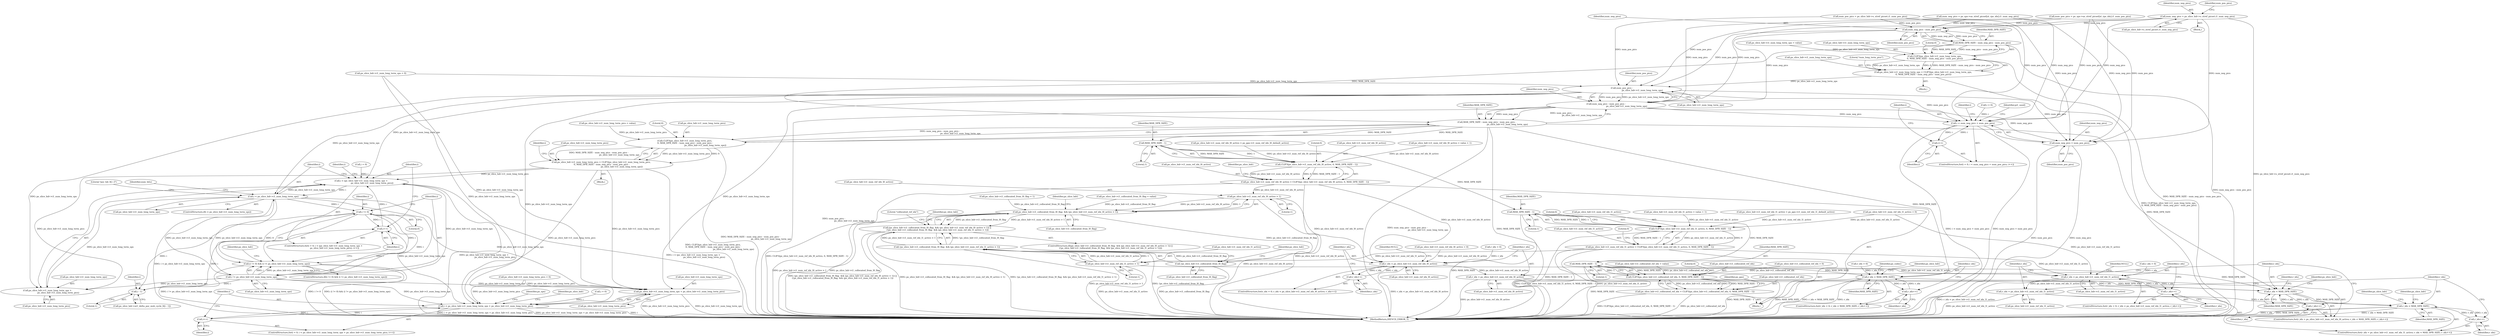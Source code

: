 digraph "0_Android_913d9e8d93d6b81bb8eac3fc2c1426651f5b259d@pointer" {
"1000802" [label="(Call,num_neg_pics = ps_slice_hdr->s_stref_picset.i1_num_neg_pics)"];
"1000855" [label="(Call,num_neg_pics - num_pos_pics)"];
"1000853" [label="(Call,MAX_DPB_SIZE - num_neg_pics - num_pos_pics)"];
"1000848" [label="(Call,CLIP3(ps_slice_hdr->i1_num_long_term_sps,\n 0, MAX_DPB_SIZE - num_neg_pics - num_pos_pics))"];
"1000844" [label="(Call,ps_slice_hdr->i1_num_long_term_sps = CLIP3(ps_slice_hdr->i1_num_long_term_sps,\n 0, MAX_DPB_SIZE - num_neg_pics - num_pos_pics))"];
"1000880" [label="(Call,num_pos_pics -\n                                                            ps_slice_hdr->i1_num_long_term_sps)"];
"1000878" [label="(Call,num_neg_pics - num_pos_pics -\n                                                            ps_slice_hdr->i1_num_long_term_sps)"];
"1000876" [label="(Call,MAX_DPB_SIZE - num_neg_pics - num_pos_pics -\n                                                            ps_slice_hdr->i1_num_long_term_sps)"];
"1000871" [label="(Call,CLIP3(ps_slice_hdr->i1_num_long_term_pics,\n 0, MAX_DPB_SIZE - num_neg_pics - num_pos_pics -\n                                                            ps_slice_hdr->i1_num_long_term_sps))"];
"1000867" [label="(Call,ps_slice_hdr->i1_num_long_term_pics = CLIP3(ps_slice_hdr->i1_num_long_term_pics,\n 0, MAX_DPB_SIZE - num_neg_pics - num_pos_pics -\n                                                            ps_slice_hdr->i1_num_long_term_sps))"];
"1000889" [label="(Call,i < (ps_slice_hdr->i1_num_long_term_sps +\n                                ps_slice_hdr->i1_num_long_term_pics))"];
"1000902" [label="(Call,i < ps_slice_hdr->i1_num_long_term_sps)"];
"1000891" [label="(Call,ps_slice_hdr->i1_num_long_term_sps +\n                                ps_slice_hdr->i1_num_long_term_pics)"];
"1001011" [label="(Call,i != 0)"];
"1000898" [label="(Call,i++)"];
"1001010" [label="(Call,(i != 0) && (i != ps_slice_hdr->i1_num_long_term_sps))"];
"1001014" [label="(Call,i != ps_slice_hdr->i1_num_long_term_sps)"];
"1001030" [label="(Call,i - 1)"];
"1001056" [label="(Call,i < ps_slice_hdr->i1_num_long_term_sps + ps_slice_hdr->i1_num_long_term_pics)"];
"1001065" [label="(Call,i++)"];
"1001058" [label="(Call,ps_slice_hdr->i1_num_long_term_sps + ps_slice_hdr->i1_num_long_term_pics)"];
"1001246" [label="(Call,MAX_DPB_SIZE - 1)"];
"1001241" [label="(Call,CLIP3(ps_slice_hdr->i1_num_ref_idx_l0_active, 0, MAX_DPB_SIZE - 1))"];
"1001237" [label="(Call,ps_slice_hdr->i1_num_ref_idx_l0_active = CLIP3(ps_slice_hdr->i1_num_ref_idx_l0_active, 0, MAX_DPB_SIZE - 1))"];
"1001371" [label="(Call,ps_slice_hdr->i1_num_ref_idx_l0_active > 1)"];
"1001367" [label="(Call,ps_slice_hdr->i1_collocated_from_l0_flag  && (ps_slice_hdr->i1_num_ref_idx_l0_active > 1))"];
"1001366" [label="(Call,(ps_slice_hdr->i1_collocated_from_l0_flag  && (ps_slice_hdr->i1_num_ref_idx_l0_active > 1)) ||\n (!ps_slice_hdr->i1_collocated_from_l0_flag  && (ps_slice_hdr->i1_num_ref_idx_l1_active > 1)))"];
"1001377" [label="(Call,!ps_slice_hdr->i1_collocated_from_l0_flag)"];
"1001376" [label="(Call,!ps_slice_hdr->i1_collocated_from_l0_flag  && (ps_slice_hdr->i1_num_ref_idx_l1_active > 1))"];
"1002280" [label="(Call,r_idx < ps_slice_hdr->i1_num_ref_idx_l0_active)"];
"1002285" [label="(Call,r_idx++)"];
"1002322" [label="(Call,r_idx = ps_slice_hdr->i1_num_ref_idx_l0_active)"];
"1002327" [label="(Call,r_idx < MAX_DPB_SIZE)"];
"1002330" [label="(Call,r_idx++)"];
"1002406" [label="(Call,r_idx < MAX_DPB_SIZE)"];
"1002409" [label="(Call,r_idx++)"];
"1001258" [label="(Call,MAX_DPB_SIZE - 1)"];
"1001253" [label="(Call,CLIP3(ps_slice_hdr->i1_num_ref_idx_l1_active, 0, MAX_DPB_SIZE - 1))"];
"1001249" [label="(Call,ps_slice_hdr->i1_num_ref_idx_l1_active = CLIP3(ps_slice_hdr->i1_num_ref_idx_l1_active, 0, MAX_DPB_SIZE - 1))"];
"1001381" [label="(Call,ps_slice_hdr->i1_num_ref_idx_l1_active > 1)"];
"1002359" [label="(Call,r_idx < ps_slice_hdr->i1_num_ref_idx_l1_active)"];
"1002364" [label="(Call,r_idx++)"];
"1002401" [label="(Call,r_idx = ps_slice_hdr->i1_num_ref_idx_l1_active)"];
"1001405" [label="(Call,MAX_DPB_SIZE - 1)"];
"1001400" [label="(Call,CLIP3(ps_slice_hdr->i1_collocated_ref_idx, 0, MAX_DPB_SIZE - 1))"];
"1001396" [label="(Call,ps_slice_hdr->i1_collocated_ref_idx = CLIP3(ps_slice_hdr->i1_collocated_ref_idx, 0, MAX_DPB_SIZE - 1))"];
"1002155" [label="(Call,r_idx < MAX_DPB_SIZE)"];
"1002158" [label="(Call,r_idx++)"];
"1001037" [label="(Call,i < num_neg_pics + num_pos_pics)"];
"1001042" [label="(Call,i++)"];
"1001039" [label="(Call,num_neg_pics + num_pos_pics)"];
"1000868" [label="(Call,ps_slice_hdr->i1_num_long_term_pics)"];
"1001379" [label="(Identifier,ps_slice_hdr)"];
"1000890" [label="(Identifier,i)"];
"1001079" [label="(Identifier,ps_sps)"];
"1000845" [label="(Call,ps_slice_hdr->i1_num_long_term_sps)"];
"1002620" [label="(MethodReturn,IHEVCD_ERROR_T)"];
"1001216" [label="(Call,ps_slice_hdr->i1_num_ref_idx_l0_active = ps_pps->i1_num_ref_idx_l0_default_active)"];
"1000834" [label="(Block,)"];
"1001407" [label="(Literal,1)"];
"1001412" [label="(Identifier,ps_pps)"];
"1001057" [label="(Identifier,i)"];
"1001371" [label="(Call,ps_slice_hdr->i1_num_ref_idx_l0_active > 1)"];
"1001142" [label="(Call,ps_slice_hdr->i1_num_ref_idx_l1_active = 0)"];
"1002331" [label="(Identifier,r_idx)"];
"1000848" [label="(Call,CLIP3(ps_slice_hdr->i1_num_long_term_sps,\n 0, MAX_DPB_SIZE - num_neg_pics - num_pos_pics))"];
"1000898" [label="(Call,i++)"];
"1001260" [label="(Literal,1)"];
"1000803" [label="(Identifier,num_neg_pics)"];
"1001031" [label="(Identifier,i)"];
"1001054" [label="(Identifier,i)"];
"1001034" [label="(Call,i = 0)"];
"1001241" [label="(Call,CLIP3(ps_slice_hdr->i1_num_ref_idx_l0_active, 0, MAX_DPB_SIZE - 1))"];
"1001023" [label="(Identifier,ps_slice_hdr)"];
"1000899" [label="(Identifier,i)"];
"1000895" [label="(Call,ps_slice_hdr->i1_num_long_term_pics)"];
"1000852" [label="(Literal,0)"];
"1000839" [label="(Call,ps_slice_hdr->i1_num_long_term_sps = value)"];
"1001035" [label="(Identifier,i)"];
"1002359" [label="(Call,r_idx < ps_slice_hdr->i1_num_ref_idx_l1_active)"];
"1002152" [label="(Call,r_idx = 0)"];
"1001169" [label="(Block,)"];
"1001368" [label="(Call,ps_slice_hdr->i1_collocated_from_l0_flag)"];
"1001253" [label="(Call,CLIP3(ps_slice_hdr->i1_num_ref_idx_l1_active, 0, MAX_DPB_SIZE - 1))"];
"1001043" [label="(Identifier,i)"];
"1000871" [label="(Call,CLIP3(ps_slice_hdr->i1_num_long_term_pics,\n 0, MAX_DPB_SIZE - num_neg_pics - num_pos_pics -\n                                                            ps_slice_hdr->i1_num_long_term_sps))"];
"1001391" [label="(Call,ps_slice_hdr->i1_collocated_ref_idx = value)"];
"1001056" [label="(Call,i < ps_slice_hdr->i1_num_long_term_sps + ps_slice_hdr->i1_num_long_term_pics)"];
"1000804" [label="(Call,ps_slice_hdr->s_stref_picset.i1_num_neg_pics)"];
"1001367" [label="(Call,ps_slice_hdr->i1_collocated_from_l0_flag  && (ps_slice_hdr->i1_num_ref_idx_l0_active > 1))"];
"1001238" [label="(Call,ps_slice_hdr->i1_num_ref_idx_l0_active)"];
"1001038" [label="(Identifier,i)"];
"1000882" [label="(Call,ps_slice_hdr->i1_num_long_term_sps)"];
"1001047" [label="(Identifier,pi1_used)"];
"1002280" [label="(Call,r_idx < ps_slice_hdr->i1_num_ref_idx_l0_active)"];
"1000855" [label="(Call,num_neg_pics - num_pos_pics)"];
"1001039" [label="(Call,num_neg_pics + num_pos_pics)"];
"1000887" [label="(Identifier,i)"];
"1000809" [label="(Call,num_pos_pics = ps_slice_hdr->s_stref_picset.i1_num_pos_pics)"];
"1001065" [label="(Call,i++)"];
"1002281" [label="(Identifier,r_idx)"];
"1001257" [label="(Literal,0)"];
"1000902" [label="(Call,i < ps_slice_hdr->i1_num_long_term_sps)"];
"1001397" [label="(Call,ps_slice_hdr->i1_collocated_ref_idx)"];
"1002290" [label="(Identifier,NULL)"];
"1001247" [label="(Identifier,MAX_DPB_SIZE)"];
"1001263" [label="(Literal,0)"];
"1002276" [label="(ControlStructure,for(r_idx = 0; r_idx < ps_slice_hdr->i1_num_ref_idx_l0_active; r_idx++))"];
"1002328" [label="(Identifier,r_idx)"];
"1002217" [label="(Identifier,ps_codec)"];
"1001254" [label="(Call,ps_slice_hdr->i1_num_ref_idx_l1_active)"];
"1001406" [label="(Identifier,MAX_DPB_SIZE)"];
"1002327" [label="(Call,r_idx < MAX_DPB_SIZE)"];
"1001366" [label="(Call,(ps_slice_hdr->i1_collocated_from_l0_flag  && (ps_slice_hdr->i1_num_ref_idx_l0_active > 1)) ||\n (!ps_slice_hdr->i1_collocated_from_l0_flag  && (ps_slice_hdr->i1_num_ref_idx_l1_active > 1)))"];
"1001137" [label="(Call,ps_slice_hdr->i1_num_ref_idx_l0_active = 0)"];
"1001062" [label="(Call,ps_slice_hdr->i1_num_long_term_pics)"];
"1002357" [label="(Identifier,r_idx)"];
"1002406" [label="(Call,r_idx < MAX_DPB_SIZE)"];
"1002369" [label="(Identifier,NULL)"];
"1002157" [label="(Identifier,MAX_DPB_SIZE)"];
"1001010" [label="(Call,(i != 0) && (i != ps_slice_hdr->i1_num_long_term_sps))"];
"1002277" [label="(Call,r_idx = 0)"];
"1001009" [label="(ControlStructure,if((i != 0) && (i != ps_slice_hdr->i1_num_long_term_sps)))"];
"1001040" [label="(Identifier,num_neg_pics)"];
"1001365" [label="(ControlStructure,if((ps_slice_hdr->i1_collocated_from_l0_flag  && (ps_slice_hdr->i1_num_ref_idx_l0_active > 1)) ||\n (!ps_slice_hdr->i1_collocated_from_l0_flag  && (ps_slice_hdr->i1_num_ref_idx_l1_active > 1))))"];
"1000878" [label="(Call,num_neg_pics - num_pos_pics -\n                                                            ps_slice_hdr->i1_num_long_term_sps)"];
"1001026" [label="(Call,ps_slice_hdr->ai1_delta_poc_msb_cycle_lt[i - 1])"];
"1002286" [label="(Identifier,r_idx)"];
"1001378" [label="(Call,ps_slice_hdr->i1_collocated_from_l0_flag)"];
"1000904" [label="(Call,ps_slice_hdr->i1_num_long_term_sps)"];
"1002364" [label="(Call,r_idx++)"];
"1001396" [label="(Call,ps_slice_hdr->i1_collocated_ref_idx = CLIP3(ps_slice_hdr->i1_collocated_ref_idx, 0, MAX_DPB_SIZE - 1))"];
"1002155" [label="(Call,r_idx < MAX_DPB_SIZE)"];
"1001011" [label="(Call,i != 0)"];
"1001383" [label="(Identifier,ps_slice_hdr)"];
"1001404" [label="(Literal,0)"];
"1001249" [label="(Call,ps_slice_hdr->i1_num_ref_idx_l1_active = CLIP3(ps_slice_hdr->i1_num_ref_idx_l1_active, 0, MAX_DPB_SIZE - 1))"];
"1002416" [label="(Identifier,ps_slice_hdr)"];
"1000867" [label="(Call,ps_slice_hdr->i1_num_long_term_pics = CLIP3(ps_slice_hdr->i1_num_long_term_pics,\n 0, MAX_DPB_SIZE - num_neg_pics - num_pos_pics -\n                                                            ps_slice_hdr->i1_num_long_term_sps))"];
"1000881" [label="(Identifier,num_pos_pics)"];
"1001245" [label="(Literal,0)"];
"1001398" [label="(Identifier,ps_slice_hdr)"];
"1000947" [label="(Literal,\"poc_lsb_lt[ i ]\")"];
"1000901" [label="(ControlStructure,if(i < ps_slice_hdr->i1_num_long_term_sps))"];
"1000750" [label="(Call,num_neg_pics = ps_sps->as_stref_picset[st_rps_idx].i1_num_neg_pics)"];
"1002151" [label="(ControlStructure,for(r_idx = 0; r_idx < MAX_DPB_SIZE; r_idx++))"];
"1002365" [label="(Identifier,r_idx)"];
"1001030" [label="(Call,i - 1)"];
"1001405" [label="(Call,MAX_DPB_SIZE - 1)"];
"1000571" [label="(Call,ps_slice_hdr->i1_num_long_term_pics = 0)"];
"1002400" [label="(ControlStructure,for(r_idx = ps_slice_hdr->i1_num_ref_idx_l1_active; r_idx < MAX_DPB_SIZE; r_idx++))"];
"1000778" [label="(Block,)"];
"1000859" [label="(Literal,\"num_long_term_pics\")"];
"1000856" [label="(Identifier,num_neg_pics)"];
"1001207" [label="(Call,ps_slice_hdr->i1_num_ref_idx_l1_active = value + 1)"];
"1002158" [label="(Call,r_idx++)"];
"1001041" [label="(Identifier,num_pos_pics)"];
"1000854" [label="(Identifier,MAX_DPB_SIZE)"];
"1001071" [label="(Identifier,ps_slice_hdr)"];
"1002330" [label="(Call,r_idx++)"];
"1000877" [label="(Identifier,MAX_DPB_SIZE)"];
"1001066" [label="(Identifier,i)"];
"1002322" [label="(Call,r_idx = ps_slice_hdr->i1_num_ref_idx_l0_active)"];
"1001012" [label="(Identifier,i)"];
"1001015" [label="(Identifier,i)"];
"1001237" [label="(Call,ps_slice_hdr->i1_num_ref_idx_l0_active = CLIP3(ps_slice_hdr->i1_num_ref_idx_l0_active, 0, MAX_DPB_SIZE - 1))"];
"1001242" [label="(Call,ps_slice_hdr->i1_num_ref_idx_l0_active)"];
"1002402" [label="(Identifier,r_idx)"];
"1001401" [label="(Call,ps_slice_hdr->i1_collocated_ref_idx)"];
"1000886" [label="(Call,i = 0)"];
"1001382" [label="(Call,ps_slice_hdr->i1_num_ref_idx_l1_active)"];
"1002282" [label="(Call,ps_slice_hdr->i1_num_ref_idx_l0_active)"];
"1002409" [label="(Call,r_idx++)"];
"1000876" [label="(Call,MAX_DPB_SIZE - num_neg_pics - num_pos_pics -\n                                                            ps_slice_hdr->i1_num_long_term_sps)"];
"1002355" [label="(ControlStructure,for(r_idx = 0; r_idx < ps_slice_hdr->i1_num_ref_idx_l1_active; r_idx++))"];
"1001033" [label="(ControlStructure,for(i = 0; i < num_neg_pics + num_pos_pics; i++))"];
"1001376" [label="(Call,!ps_slice_hdr->i1_collocated_from_l0_flag  && (ps_slice_hdr->i1_num_ref_idx_l1_active > 1))"];
"1001388" [label="(Literal,\"collocated_ref_idx\")"];
"1002401" [label="(Call,r_idx = ps_slice_hdr->i1_num_ref_idx_l1_active)"];
"1002356" [label="(Call,r_idx = 0)"];
"1002360" [label="(Identifier,r_idx)"];
"1001189" [label="(Call,ps_slice_hdr->i1_num_ref_idx_l0_active = value + 1)"];
"1000872" [label="(Call,ps_slice_hdr->i1_num_long_term_pics)"];
"1001360" [label="(Call,ps_slice_hdr->i1_collocated_from_l0_flag = value)"];
"1002324" [label="(Call,ps_slice_hdr->i1_num_ref_idx_l0_active)"];
"1002165" [label="(Identifier,ps_slice_hdr)"];
"1001375" [label="(Literal,1)"];
"1000862" [label="(Call,ps_slice_hdr->i1_num_long_term_pics = value)"];
"1001259" [label="(Identifier,MAX_DPB_SIZE)"];
"1000885" [label="(ControlStructure,for(i = 0; i < (ps_slice_hdr->i1_num_long_term_sps +\n                                ps_slice_hdr->i1_num_long_term_pics); i++))"];
"1002337" [label="(Identifier,ps_slice_hdr)"];
"1001037" [label="(Call,i < num_neg_pics + num_pos_pics)"];
"1000844" [label="(Call,ps_slice_hdr->i1_num_long_term_sps = CLIP3(ps_slice_hdr->i1_num_long_term_sps,\n 0, MAX_DPB_SIZE - num_neg_pics - num_pos_pics))"];
"1001377" [label="(Call,!ps_slice_hdr->i1_collocated_from_l0_flag)"];
"1001013" [label="(Literal,0)"];
"1000853" [label="(Call,MAX_DPB_SIZE - num_neg_pics - num_pos_pics)"];
"1001372" [label="(Call,ps_slice_hdr->i1_num_ref_idx_l0_active)"];
"1001400" [label="(Call,CLIP3(ps_slice_hdr->i1_collocated_ref_idx, 0, MAX_DPB_SIZE - 1))"];
"1001250" [label="(Call,ps_slice_hdr->i1_num_ref_idx_l1_active)"];
"1002285" [label="(Call,r_idx++)"];
"1001251" [label="(Identifier,ps_slice_hdr)"];
"1001246" [label="(Call,MAX_DPB_SIZE - 1)"];
"1000827" [label="(Block,)"];
"1001052" [label="(ControlStructure,for(i = 0; i < ps_slice_hdr->i1_num_long_term_sps + ps_slice_hdr->i1_num_long_term_pics; i++))"];
"1002408" [label="(Identifier,MAX_DPB_SIZE)"];
"1001059" [label="(Call,ps_slice_hdr->i1_num_long_term_sps)"];
"1000849" [label="(Call,ps_slice_hdr->i1_num_long_term_sps)"];
"1001016" [label="(Call,ps_slice_hdr->i1_num_long_term_sps)"];
"1001230" [label="(Call,ps_slice_hdr->i1_num_ref_idx_l1_active = ps_pps->i1_num_ref_idx_l1_default_active)"];
"1002410" [label="(Identifier,r_idx)"];
"1000810" [label="(Identifier,num_pos_pics)"];
"1001042" [label="(Call,i++)"];
"1002323" [label="(Identifier,r_idx)"];
"1000759" [label="(Call,num_pos_pics = ps_sps->as_stref_picset[st_rps_idx].i1_num_pos_pics)"];
"1002159" [label="(Identifier,r_idx)"];
"1000880" [label="(Call,num_pos_pics -\n                                                            ps_slice_hdr->i1_num_long_term_sps)"];
"1000802" [label="(Call,num_neg_pics = ps_slice_hdr->s_stref_picset.i1_num_neg_pics)"];
"1000910" [label="(Identifier,num_bits)"];
"1002156" [label="(Identifier,r_idx)"];
"1001385" [label="(Literal,1)"];
"1000891" [label="(Call,ps_slice_hdr->i1_num_long_term_sps +\n                                ps_slice_hdr->i1_num_long_term_pics)"];
"1000903" [label="(Identifier,i)"];
"1001381" [label="(Call,ps_slice_hdr->i1_num_ref_idx_l1_active > 1)"];
"1000857" [label="(Identifier,num_pos_pics)"];
"1001032" [label="(Literal,1)"];
"1000566" [label="(Call,ps_slice_hdr->i1_num_long_term_sps = 0)"];
"1001333" [label="(Call,ps_slice_hdr->i1_collocated_from_l0_flag = 1)"];
"1002329" [label="(Identifier,MAX_DPB_SIZE)"];
"1001338" [label="(Call,ps_slice_hdr->i1_collocated_ref_idx = 0)"];
"1000889" [label="(Call,i < (ps_slice_hdr->i1_num_long_term_sps +\n                                ps_slice_hdr->i1_num_long_term_pics))"];
"1001053" [label="(Call,i = 0)"];
"1002403" [label="(Call,ps_slice_hdr->i1_num_ref_idx_l1_active)"];
"1002437" [label="(Identifier,ps_slice_hdr)"];
"1001058" [label="(Call,ps_slice_hdr->i1_num_long_term_sps + ps_slice_hdr->i1_num_long_term_pics)"];
"1002321" [label="(ControlStructure,for(r_idx = ps_slice_hdr->i1_num_ref_idx_l0_active; r_idx < MAX_DPB_SIZE; r_idx++))"];
"1000875" [label="(Literal,0)"];
"1002361" [label="(Call,ps_slice_hdr->i1_num_ref_idx_l1_active)"];
"1001258" [label="(Call,MAX_DPB_SIZE - 1)"];
"1001014" [label="(Call,i != ps_slice_hdr->i1_num_long_term_sps)"];
"1000892" [label="(Call,ps_slice_hdr->i1_num_long_term_sps)"];
"1000879" [label="(Identifier,num_neg_pics)"];
"1001248" [label="(Literal,1)"];
"1002407" [label="(Identifier,r_idx)"];
"1000802" -> "1000778"  [label="AST: "];
"1000802" -> "1000804"  [label="CFG: "];
"1000803" -> "1000802"  [label="AST: "];
"1000804" -> "1000802"  [label="AST: "];
"1000810" -> "1000802"  [label="CFG: "];
"1000802" -> "1002620"  [label="DDG: ps_slice_hdr->s_stref_picset.i1_num_neg_pics"];
"1000802" -> "1000855"  [label="DDG: num_neg_pics"];
"1000802" -> "1000878"  [label="DDG: num_neg_pics"];
"1000802" -> "1001037"  [label="DDG: num_neg_pics"];
"1000802" -> "1001039"  [label="DDG: num_neg_pics"];
"1000855" -> "1000853"  [label="AST: "];
"1000855" -> "1000857"  [label="CFG: "];
"1000856" -> "1000855"  [label="AST: "];
"1000857" -> "1000855"  [label="AST: "];
"1000853" -> "1000855"  [label="CFG: "];
"1000855" -> "1000853"  [label="DDG: num_neg_pics"];
"1000855" -> "1000853"  [label="DDG: num_pos_pics"];
"1000750" -> "1000855"  [label="DDG: num_neg_pics"];
"1000809" -> "1000855"  [label="DDG: num_pos_pics"];
"1000759" -> "1000855"  [label="DDG: num_pos_pics"];
"1000855" -> "1000878"  [label="DDG: num_neg_pics"];
"1000855" -> "1000880"  [label="DDG: num_pos_pics"];
"1000853" -> "1000848"  [label="AST: "];
"1000854" -> "1000853"  [label="AST: "];
"1000848" -> "1000853"  [label="CFG: "];
"1000853" -> "1002620"  [label="DDG: num_neg_pics - num_pos_pics"];
"1000853" -> "1000848"  [label="DDG: MAX_DPB_SIZE"];
"1000853" -> "1000848"  [label="DDG: num_neg_pics - num_pos_pics"];
"1000853" -> "1000876"  [label="DDG: MAX_DPB_SIZE"];
"1000848" -> "1000844"  [label="AST: "];
"1000849" -> "1000848"  [label="AST: "];
"1000852" -> "1000848"  [label="AST: "];
"1000844" -> "1000848"  [label="CFG: "];
"1000848" -> "1002620"  [label="DDG: MAX_DPB_SIZE - num_neg_pics - num_pos_pics"];
"1000848" -> "1000844"  [label="DDG: ps_slice_hdr->i1_num_long_term_sps"];
"1000848" -> "1000844"  [label="DDG: 0"];
"1000848" -> "1000844"  [label="DDG: MAX_DPB_SIZE - num_neg_pics - num_pos_pics"];
"1000839" -> "1000848"  [label="DDG: ps_slice_hdr->i1_num_long_term_sps"];
"1000844" -> "1000834"  [label="AST: "];
"1000845" -> "1000844"  [label="AST: "];
"1000859" -> "1000844"  [label="CFG: "];
"1000844" -> "1002620"  [label="DDG: CLIP3(ps_slice_hdr->i1_num_long_term_sps,\n 0, MAX_DPB_SIZE - num_neg_pics - num_pos_pics)"];
"1000844" -> "1000880"  [label="DDG: ps_slice_hdr->i1_num_long_term_sps"];
"1000880" -> "1000878"  [label="AST: "];
"1000880" -> "1000882"  [label="CFG: "];
"1000881" -> "1000880"  [label="AST: "];
"1000882" -> "1000880"  [label="AST: "];
"1000878" -> "1000880"  [label="CFG: "];
"1000880" -> "1000878"  [label="DDG: num_pos_pics"];
"1000880" -> "1000878"  [label="DDG: ps_slice_hdr->i1_num_long_term_sps"];
"1000809" -> "1000880"  [label="DDG: num_pos_pics"];
"1000759" -> "1000880"  [label="DDG: num_pos_pics"];
"1000566" -> "1000880"  [label="DDG: ps_slice_hdr->i1_num_long_term_sps"];
"1000880" -> "1000889"  [label="DDG: ps_slice_hdr->i1_num_long_term_sps"];
"1000880" -> "1000891"  [label="DDG: ps_slice_hdr->i1_num_long_term_sps"];
"1000880" -> "1000902"  [label="DDG: ps_slice_hdr->i1_num_long_term_sps"];
"1000880" -> "1001037"  [label="DDG: num_pos_pics"];
"1000880" -> "1001039"  [label="DDG: num_pos_pics"];
"1000880" -> "1001056"  [label="DDG: ps_slice_hdr->i1_num_long_term_sps"];
"1000880" -> "1001058"  [label="DDG: ps_slice_hdr->i1_num_long_term_sps"];
"1000878" -> "1000876"  [label="AST: "];
"1000879" -> "1000878"  [label="AST: "];
"1000876" -> "1000878"  [label="CFG: "];
"1000878" -> "1002620"  [label="DDG: num_pos_pics -\n                                                            ps_slice_hdr->i1_num_long_term_sps"];
"1000878" -> "1000876"  [label="DDG: num_neg_pics"];
"1000878" -> "1000876"  [label="DDG: num_pos_pics -\n                                                            ps_slice_hdr->i1_num_long_term_sps"];
"1000750" -> "1000878"  [label="DDG: num_neg_pics"];
"1000878" -> "1001037"  [label="DDG: num_neg_pics"];
"1000878" -> "1001039"  [label="DDG: num_neg_pics"];
"1000876" -> "1000871"  [label="AST: "];
"1000877" -> "1000876"  [label="AST: "];
"1000871" -> "1000876"  [label="CFG: "];
"1000876" -> "1002620"  [label="DDG: num_neg_pics - num_pos_pics -\n                                                            ps_slice_hdr->i1_num_long_term_sps"];
"1000876" -> "1002620"  [label="DDG: MAX_DPB_SIZE"];
"1000876" -> "1000871"  [label="DDG: MAX_DPB_SIZE"];
"1000876" -> "1000871"  [label="DDG: num_neg_pics - num_pos_pics -\n                                                            ps_slice_hdr->i1_num_long_term_sps"];
"1000876" -> "1001246"  [label="DDG: MAX_DPB_SIZE"];
"1000876" -> "1002155"  [label="DDG: MAX_DPB_SIZE"];
"1000876" -> "1002327"  [label="DDG: MAX_DPB_SIZE"];
"1000871" -> "1000867"  [label="AST: "];
"1000872" -> "1000871"  [label="AST: "];
"1000875" -> "1000871"  [label="AST: "];
"1000867" -> "1000871"  [label="CFG: "];
"1000871" -> "1002620"  [label="DDG: MAX_DPB_SIZE - num_neg_pics - num_pos_pics -\n                                                            ps_slice_hdr->i1_num_long_term_sps"];
"1000871" -> "1000867"  [label="DDG: ps_slice_hdr->i1_num_long_term_pics"];
"1000871" -> "1000867"  [label="DDG: 0"];
"1000871" -> "1000867"  [label="DDG: MAX_DPB_SIZE - num_neg_pics - num_pos_pics -\n                                                            ps_slice_hdr->i1_num_long_term_sps"];
"1000862" -> "1000871"  [label="DDG: ps_slice_hdr->i1_num_long_term_pics"];
"1000867" -> "1000827"  [label="AST: "];
"1000868" -> "1000867"  [label="AST: "];
"1000887" -> "1000867"  [label="CFG: "];
"1000867" -> "1002620"  [label="DDG: CLIP3(ps_slice_hdr->i1_num_long_term_pics,\n 0, MAX_DPB_SIZE - num_neg_pics - num_pos_pics -\n                                                            ps_slice_hdr->i1_num_long_term_sps)"];
"1000867" -> "1000889"  [label="DDG: ps_slice_hdr->i1_num_long_term_pics"];
"1000867" -> "1000891"  [label="DDG: ps_slice_hdr->i1_num_long_term_pics"];
"1000867" -> "1001056"  [label="DDG: ps_slice_hdr->i1_num_long_term_pics"];
"1000867" -> "1001058"  [label="DDG: ps_slice_hdr->i1_num_long_term_pics"];
"1000889" -> "1000885"  [label="AST: "];
"1000889" -> "1000891"  [label="CFG: "];
"1000890" -> "1000889"  [label="AST: "];
"1000891" -> "1000889"  [label="AST: "];
"1000903" -> "1000889"  [label="CFG: "];
"1001035" -> "1000889"  [label="CFG: "];
"1000889" -> "1002620"  [label="DDG: ps_slice_hdr->i1_num_long_term_sps +\n                                ps_slice_hdr->i1_num_long_term_pics"];
"1000889" -> "1002620"  [label="DDG: i < (ps_slice_hdr->i1_num_long_term_sps +\n                                ps_slice_hdr->i1_num_long_term_pics)"];
"1000898" -> "1000889"  [label="DDG: i"];
"1000886" -> "1000889"  [label="DDG: i"];
"1000902" -> "1000889"  [label="DDG: ps_slice_hdr->i1_num_long_term_sps"];
"1001014" -> "1000889"  [label="DDG: ps_slice_hdr->i1_num_long_term_sps"];
"1000889" -> "1000902"  [label="DDG: i"];
"1000902" -> "1000901"  [label="AST: "];
"1000902" -> "1000904"  [label="CFG: "];
"1000903" -> "1000902"  [label="AST: "];
"1000904" -> "1000902"  [label="AST: "];
"1000910" -> "1000902"  [label="CFG: "];
"1000947" -> "1000902"  [label="CFG: "];
"1000902" -> "1002620"  [label="DDG: i < ps_slice_hdr->i1_num_long_term_sps"];
"1000902" -> "1000891"  [label="DDG: ps_slice_hdr->i1_num_long_term_sps"];
"1001014" -> "1000902"  [label="DDG: ps_slice_hdr->i1_num_long_term_sps"];
"1000902" -> "1001011"  [label="DDG: i"];
"1000902" -> "1001014"  [label="DDG: ps_slice_hdr->i1_num_long_term_sps"];
"1000902" -> "1001056"  [label="DDG: ps_slice_hdr->i1_num_long_term_sps"];
"1000902" -> "1001058"  [label="DDG: ps_slice_hdr->i1_num_long_term_sps"];
"1000891" -> "1000895"  [label="CFG: "];
"1000892" -> "1000891"  [label="AST: "];
"1000895" -> "1000891"  [label="AST: "];
"1001014" -> "1000891"  [label="DDG: ps_slice_hdr->i1_num_long_term_sps"];
"1001011" -> "1001010"  [label="AST: "];
"1001011" -> "1001013"  [label="CFG: "];
"1001012" -> "1001011"  [label="AST: "];
"1001013" -> "1001011"  [label="AST: "];
"1001015" -> "1001011"  [label="CFG: "];
"1001010" -> "1001011"  [label="CFG: "];
"1001011" -> "1000898"  [label="DDG: i"];
"1001011" -> "1001010"  [label="DDG: i"];
"1001011" -> "1001010"  [label="DDG: 0"];
"1001011" -> "1001014"  [label="DDG: i"];
"1001011" -> "1001030"  [label="DDG: i"];
"1000898" -> "1000885"  [label="AST: "];
"1000898" -> "1000899"  [label="CFG: "];
"1000899" -> "1000898"  [label="AST: "];
"1000890" -> "1000898"  [label="CFG: "];
"1001014" -> "1000898"  [label="DDG: i"];
"1001030" -> "1000898"  [label="DDG: i"];
"1001010" -> "1001009"  [label="AST: "];
"1001010" -> "1001014"  [label="CFG: "];
"1001014" -> "1001010"  [label="AST: "];
"1001023" -> "1001010"  [label="CFG: "];
"1000899" -> "1001010"  [label="CFG: "];
"1001010" -> "1002620"  [label="DDG: i != ps_slice_hdr->i1_num_long_term_sps"];
"1001010" -> "1002620"  [label="DDG: i != 0"];
"1001010" -> "1002620"  [label="DDG: (i != 0) && (i != ps_slice_hdr->i1_num_long_term_sps)"];
"1001014" -> "1001010"  [label="DDG: i"];
"1001014" -> "1001010"  [label="DDG: ps_slice_hdr->i1_num_long_term_sps"];
"1001014" -> "1001016"  [label="CFG: "];
"1001015" -> "1001014"  [label="AST: "];
"1001016" -> "1001014"  [label="AST: "];
"1001014" -> "1001030"  [label="DDG: i"];
"1001014" -> "1001056"  [label="DDG: ps_slice_hdr->i1_num_long_term_sps"];
"1001014" -> "1001058"  [label="DDG: ps_slice_hdr->i1_num_long_term_sps"];
"1001030" -> "1001026"  [label="AST: "];
"1001030" -> "1001032"  [label="CFG: "];
"1001031" -> "1001030"  [label="AST: "];
"1001032" -> "1001030"  [label="AST: "];
"1001026" -> "1001030"  [label="CFG: "];
"1001056" -> "1001052"  [label="AST: "];
"1001056" -> "1001058"  [label="CFG: "];
"1001057" -> "1001056"  [label="AST: "];
"1001058" -> "1001056"  [label="AST: "];
"1001071" -> "1001056"  [label="CFG: "];
"1001079" -> "1001056"  [label="CFG: "];
"1001056" -> "1002620"  [label="DDG: i"];
"1001056" -> "1002620"  [label="DDG: i < ps_slice_hdr->i1_num_long_term_sps + ps_slice_hdr->i1_num_long_term_pics"];
"1001056" -> "1002620"  [label="DDG: ps_slice_hdr->i1_num_long_term_sps + ps_slice_hdr->i1_num_long_term_pics"];
"1001065" -> "1001056"  [label="DDG: i"];
"1001053" -> "1001056"  [label="DDG: i"];
"1000566" -> "1001056"  [label="DDG: ps_slice_hdr->i1_num_long_term_sps"];
"1000571" -> "1001056"  [label="DDG: ps_slice_hdr->i1_num_long_term_pics"];
"1001056" -> "1001065"  [label="DDG: i"];
"1001065" -> "1001052"  [label="AST: "];
"1001065" -> "1001066"  [label="CFG: "];
"1001066" -> "1001065"  [label="AST: "];
"1001057" -> "1001065"  [label="CFG: "];
"1001058" -> "1001062"  [label="CFG: "];
"1001059" -> "1001058"  [label="AST: "];
"1001062" -> "1001058"  [label="AST: "];
"1001058" -> "1002620"  [label="DDG: ps_slice_hdr->i1_num_long_term_pics"];
"1001058" -> "1002620"  [label="DDG: ps_slice_hdr->i1_num_long_term_sps"];
"1000566" -> "1001058"  [label="DDG: ps_slice_hdr->i1_num_long_term_sps"];
"1000571" -> "1001058"  [label="DDG: ps_slice_hdr->i1_num_long_term_pics"];
"1001246" -> "1001241"  [label="AST: "];
"1001246" -> "1001248"  [label="CFG: "];
"1001247" -> "1001246"  [label="AST: "];
"1001248" -> "1001246"  [label="AST: "];
"1001241" -> "1001246"  [label="CFG: "];
"1001246" -> "1001241"  [label="DDG: MAX_DPB_SIZE"];
"1001246" -> "1001241"  [label="DDG: 1"];
"1001246" -> "1001258"  [label="DDG: MAX_DPB_SIZE"];
"1001241" -> "1001237"  [label="AST: "];
"1001242" -> "1001241"  [label="AST: "];
"1001245" -> "1001241"  [label="AST: "];
"1001237" -> "1001241"  [label="CFG: "];
"1001241" -> "1001237"  [label="DDG: ps_slice_hdr->i1_num_ref_idx_l0_active"];
"1001241" -> "1001237"  [label="DDG: 0"];
"1001241" -> "1001237"  [label="DDG: MAX_DPB_SIZE - 1"];
"1001189" -> "1001241"  [label="DDG: ps_slice_hdr->i1_num_ref_idx_l0_active"];
"1001216" -> "1001241"  [label="DDG: ps_slice_hdr->i1_num_ref_idx_l0_active"];
"1001237" -> "1001169"  [label="AST: "];
"1001238" -> "1001237"  [label="AST: "];
"1001251" -> "1001237"  [label="CFG: "];
"1001237" -> "1002620"  [label="DDG: ps_slice_hdr->i1_num_ref_idx_l0_active"];
"1001237" -> "1002620"  [label="DDG: CLIP3(ps_slice_hdr->i1_num_ref_idx_l0_active, 0, MAX_DPB_SIZE - 1)"];
"1001237" -> "1001371"  [label="DDG: ps_slice_hdr->i1_num_ref_idx_l0_active"];
"1001237" -> "1002280"  [label="DDG: ps_slice_hdr->i1_num_ref_idx_l0_active"];
"1001371" -> "1001367"  [label="AST: "];
"1001371" -> "1001375"  [label="CFG: "];
"1001372" -> "1001371"  [label="AST: "];
"1001375" -> "1001371"  [label="AST: "];
"1001367" -> "1001371"  [label="CFG: "];
"1001371" -> "1002620"  [label="DDG: ps_slice_hdr->i1_num_ref_idx_l0_active"];
"1001371" -> "1001367"  [label="DDG: ps_slice_hdr->i1_num_ref_idx_l0_active"];
"1001371" -> "1001367"  [label="DDG: 1"];
"1001371" -> "1002280"  [label="DDG: ps_slice_hdr->i1_num_ref_idx_l0_active"];
"1001367" -> "1001366"  [label="AST: "];
"1001367" -> "1001368"  [label="CFG: "];
"1001368" -> "1001367"  [label="AST: "];
"1001379" -> "1001367"  [label="CFG: "];
"1001366" -> "1001367"  [label="CFG: "];
"1001367" -> "1002620"  [label="DDG: ps_slice_hdr->i1_num_ref_idx_l0_active > 1"];
"1001367" -> "1002620"  [label="DDG: ps_slice_hdr->i1_collocated_from_l0_flag"];
"1001367" -> "1001366"  [label="DDG: ps_slice_hdr->i1_collocated_from_l0_flag"];
"1001367" -> "1001366"  [label="DDG: ps_slice_hdr->i1_num_ref_idx_l0_active > 1"];
"1001360" -> "1001367"  [label="DDG: ps_slice_hdr->i1_collocated_from_l0_flag"];
"1001333" -> "1001367"  [label="DDG: ps_slice_hdr->i1_collocated_from_l0_flag"];
"1001367" -> "1001377"  [label="DDG: ps_slice_hdr->i1_collocated_from_l0_flag"];
"1001366" -> "1001365"  [label="AST: "];
"1001366" -> "1001376"  [label="CFG: "];
"1001376" -> "1001366"  [label="AST: "];
"1001388" -> "1001366"  [label="CFG: "];
"1001398" -> "1001366"  [label="CFG: "];
"1001366" -> "1002620"  [label="DDG: (ps_slice_hdr->i1_collocated_from_l0_flag  && (ps_slice_hdr->i1_num_ref_idx_l0_active > 1)) ||\n (!ps_slice_hdr->i1_collocated_from_l0_flag  && (ps_slice_hdr->i1_num_ref_idx_l1_active > 1))"];
"1001366" -> "1002620"  [label="DDG: ps_slice_hdr->i1_collocated_from_l0_flag  && (ps_slice_hdr->i1_num_ref_idx_l0_active > 1)"];
"1001366" -> "1002620"  [label="DDG: !ps_slice_hdr->i1_collocated_from_l0_flag  && (ps_slice_hdr->i1_num_ref_idx_l1_active > 1)"];
"1001376" -> "1001366"  [label="DDG: !ps_slice_hdr->i1_collocated_from_l0_flag"];
"1001376" -> "1001366"  [label="DDG: ps_slice_hdr->i1_num_ref_idx_l1_active > 1"];
"1001377" -> "1001376"  [label="AST: "];
"1001377" -> "1001378"  [label="CFG: "];
"1001378" -> "1001377"  [label="AST: "];
"1001383" -> "1001377"  [label="CFG: "];
"1001376" -> "1001377"  [label="CFG: "];
"1001377" -> "1002620"  [label="DDG: ps_slice_hdr->i1_collocated_from_l0_flag"];
"1001377" -> "1001376"  [label="DDG: ps_slice_hdr->i1_collocated_from_l0_flag"];
"1001376" -> "1001381"  [label="CFG: "];
"1001381" -> "1001376"  [label="AST: "];
"1001376" -> "1002620"  [label="DDG: !ps_slice_hdr->i1_collocated_from_l0_flag"];
"1001376" -> "1002620"  [label="DDG: ps_slice_hdr->i1_num_ref_idx_l1_active > 1"];
"1001381" -> "1001376"  [label="DDG: ps_slice_hdr->i1_num_ref_idx_l1_active"];
"1001381" -> "1001376"  [label="DDG: 1"];
"1002280" -> "1002276"  [label="AST: "];
"1002280" -> "1002282"  [label="CFG: "];
"1002281" -> "1002280"  [label="AST: "];
"1002282" -> "1002280"  [label="AST: "];
"1002290" -> "1002280"  [label="CFG: "];
"1002323" -> "1002280"  [label="CFG: "];
"1002280" -> "1002620"  [label="DDG: r_idx < ps_slice_hdr->i1_num_ref_idx_l0_active"];
"1002285" -> "1002280"  [label="DDG: r_idx"];
"1002277" -> "1002280"  [label="DDG: r_idx"];
"1001137" -> "1002280"  [label="DDG: ps_slice_hdr->i1_num_ref_idx_l0_active"];
"1002280" -> "1002285"  [label="DDG: r_idx"];
"1002280" -> "1002322"  [label="DDG: ps_slice_hdr->i1_num_ref_idx_l0_active"];
"1002285" -> "1002276"  [label="AST: "];
"1002285" -> "1002286"  [label="CFG: "];
"1002286" -> "1002285"  [label="AST: "];
"1002281" -> "1002285"  [label="CFG: "];
"1002322" -> "1002321"  [label="AST: "];
"1002322" -> "1002324"  [label="CFG: "];
"1002323" -> "1002322"  [label="AST: "];
"1002324" -> "1002322"  [label="AST: "];
"1002328" -> "1002322"  [label="CFG: "];
"1002322" -> "1002620"  [label="DDG: ps_slice_hdr->i1_num_ref_idx_l0_active"];
"1002322" -> "1002327"  [label="DDG: r_idx"];
"1002327" -> "1002321"  [label="AST: "];
"1002327" -> "1002329"  [label="CFG: "];
"1002328" -> "1002327"  [label="AST: "];
"1002329" -> "1002327"  [label="AST: "];
"1002337" -> "1002327"  [label="CFG: "];
"1002357" -> "1002327"  [label="CFG: "];
"1002330" -> "1002327"  [label="DDG: r_idx"];
"1001405" -> "1002327"  [label="DDG: MAX_DPB_SIZE"];
"1002155" -> "1002327"  [label="DDG: MAX_DPB_SIZE"];
"1002327" -> "1002330"  [label="DDG: r_idx"];
"1002327" -> "1002406"  [label="DDG: MAX_DPB_SIZE"];
"1002330" -> "1002321"  [label="AST: "];
"1002330" -> "1002331"  [label="CFG: "];
"1002331" -> "1002330"  [label="AST: "];
"1002328" -> "1002330"  [label="CFG: "];
"1002406" -> "1002400"  [label="AST: "];
"1002406" -> "1002408"  [label="CFG: "];
"1002407" -> "1002406"  [label="AST: "];
"1002408" -> "1002406"  [label="AST: "];
"1002416" -> "1002406"  [label="CFG: "];
"1002437" -> "1002406"  [label="CFG: "];
"1002406" -> "1002620"  [label="DDG: r_idx"];
"1002406" -> "1002620"  [label="DDG: MAX_DPB_SIZE"];
"1002406" -> "1002620"  [label="DDG: r_idx < MAX_DPB_SIZE"];
"1002401" -> "1002406"  [label="DDG: r_idx"];
"1002409" -> "1002406"  [label="DDG: r_idx"];
"1002406" -> "1002409"  [label="DDG: r_idx"];
"1002409" -> "1002400"  [label="AST: "];
"1002409" -> "1002410"  [label="CFG: "];
"1002410" -> "1002409"  [label="AST: "];
"1002407" -> "1002409"  [label="CFG: "];
"1001258" -> "1001253"  [label="AST: "];
"1001258" -> "1001260"  [label="CFG: "];
"1001259" -> "1001258"  [label="AST: "];
"1001260" -> "1001258"  [label="AST: "];
"1001253" -> "1001258"  [label="CFG: "];
"1001258" -> "1002620"  [label="DDG: MAX_DPB_SIZE"];
"1001258" -> "1001253"  [label="DDG: MAX_DPB_SIZE"];
"1001258" -> "1001253"  [label="DDG: 1"];
"1001258" -> "1001405"  [label="DDG: MAX_DPB_SIZE"];
"1001253" -> "1001249"  [label="AST: "];
"1001254" -> "1001253"  [label="AST: "];
"1001257" -> "1001253"  [label="AST: "];
"1001249" -> "1001253"  [label="CFG: "];
"1001253" -> "1002620"  [label="DDG: MAX_DPB_SIZE - 1"];
"1001253" -> "1001249"  [label="DDG: ps_slice_hdr->i1_num_ref_idx_l1_active"];
"1001253" -> "1001249"  [label="DDG: 0"];
"1001253" -> "1001249"  [label="DDG: MAX_DPB_SIZE - 1"];
"1001207" -> "1001253"  [label="DDG: ps_slice_hdr->i1_num_ref_idx_l1_active"];
"1001142" -> "1001253"  [label="DDG: ps_slice_hdr->i1_num_ref_idx_l1_active"];
"1001230" -> "1001253"  [label="DDG: ps_slice_hdr->i1_num_ref_idx_l1_active"];
"1001249" -> "1001169"  [label="AST: "];
"1001250" -> "1001249"  [label="AST: "];
"1001263" -> "1001249"  [label="CFG: "];
"1001249" -> "1002620"  [label="DDG: CLIP3(ps_slice_hdr->i1_num_ref_idx_l1_active, 0, MAX_DPB_SIZE - 1)"];
"1001249" -> "1002620"  [label="DDG: ps_slice_hdr->i1_num_ref_idx_l1_active"];
"1001249" -> "1001381"  [label="DDG: ps_slice_hdr->i1_num_ref_idx_l1_active"];
"1001249" -> "1002359"  [label="DDG: ps_slice_hdr->i1_num_ref_idx_l1_active"];
"1001381" -> "1001385"  [label="CFG: "];
"1001382" -> "1001381"  [label="AST: "];
"1001385" -> "1001381"  [label="AST: "];
"1001381" -> "1002620"  [label="DDG: ps_slice_hdr->i1_num_ref_idx_l1_active"];
"1001381" -> "1002359"  [label="DDG: ps_slice_hdr->i1_num_ref_idx_l1_active"];
"1002359" -> "1002355"  [label="AST: "];
"1002359" -> "1002361"  [label="CFG: "];
"1002360" -> "1002359"  [label="AST: "];
"1002361" -> "1002359"  [label="AST: "];
"1002369" -> "1002359"  [label="CFG: "];
"1002402" -> "1002359"  [label="CFG: "];
"1002359" -> "1002620"  [label="DDG: r_idx < ps_slice_hdr->i1_num_ref_idx_l1_active"];
"1002364" -> "1002359"  [label="DDG: r_idx"];
"1002356" -> "1002359"  [label="DDG: r_idx"];
"1001142" -> "1002359"  [label="DDG: ps_slice_hdr->i1_num_ref_idx_l1_active"];
"1002359" -> "1002364"  [label="DDG: r_idx"];
"1002359" -> "1002401"  [label="DDG: ps_slice_hdr->i1_num_ref_idx_l1_active"];
"1002364" -> "1002355"  [label="AST: "];
"1002364" -> "1002365"  [label="CFG: "];
"1002365" -> "1002364"  [label="AST: "];
"1002360" -> "1002364"  [label="CFG: "];
"1002401" -> "1002400"  [label="AST: "];
"1002401" -> "1002403"  [label="CFG: "];
"1002402" -> "1002401"  [label="AST: "];
"1002403" -> "1002401"  [label="AST: "];
"1002407" -> "1002401"  [label="CFG: "];
"1002401" -> "1002620"  [label="DDG: ps_slice_hdr->i1_num_ref_idx_l1_active"];
"1001405" -> "1001400"  [label="AST: "];
"1001405" -> "1001407"  [label="CFG: "];
"1001406" -> "1001405"  [label="AST: "];
"1001407" -> "1001405"  [label="AST: "];
"1001400" -> "1001405"  [label="CFG: "];
"1001405" -> "1002620"  [label="DDG: MAX_DPB_SIZE"];
"1001405" -> "1001400"  [label="DDG: MAX_DPB_SIZE"];
"1001405" -> "1001400"  [label="DDG: 1"];
"1001405" -> "1002155"  [label="DDG: MAX_DPB_SIZE"];
"1001400" -> "1001396"  [label="AST: "];
"1001401" -> "1001400"  [label="AST: "];
"1001404" -> "1001400"  [label="AST: "];
"1001396" -> "1001400"  [label="CFG: "];
"1001400" -> "1002620"  [label="DDG: MAX_DPB_SIZE - 1"];
"1001400" -> "1001396"  [label="DDG: ps_slice_hdr->i1_collocated_ref_idx"];
"1001400" -> "1001396"  [label="DDG: 0"];
"1001400" -> "1001396"  [label="DDG: MAX_DPB_SIZE - 1"];
"1001391" -> "1001400"  [label="DDG: ps_slice_hdr->i1_collocated_ref_idx"];
"1001338" -> "1001400"  [label="DDG: ps_slice_hdr->i1_collocated_ref_idx"];
"1001396" -> "1001169"  [label="AST: "];
"1001397" -> "1001396"  [label="AST: "];
"1001412" -> "1001396"  [label="CFG: "];
"1001396" -> "1002620"  [label="DDG: CLIP3(ps_slice_hdr->i1_collocated_ref_idx, 0, MAX_DPB_SIZE - 1)"];
"1001396" -> "1002620"  [label="DDG: ps_slice_hdr->i1_collocated_ref_idx"];
"1002155" -> "1002151"  [label="AST: "];
"1002155" -> "1002157"  [label="CFG: "];
"1002156" -> "1002155"  [label="AST: "];
"1002157" -> "1002155"  [label="AST: "];
"1002165" -> "1002155"  [label="CFG: "];
"1002217" -> "1002155"  [label="CFG: "];
"1002155" -> "1002620"  [label="DDG: r_idx"];
"1002155" -> "1002620"  [label="DDG: MAX_DPB_SIZE"];
"1002155" -> "1002620"  [label="DDG: r_idx < MAX_DPB_SIZE"];
"1002158" -> "1002155"  [label="DDG: r_idx"];
"1002152" -> "1002155"  [label="DDG: r_idx"];
"1002155" -> "1002158"  [label="DDG: r_idx"];
"1002158" -> "1002151"  [label="AST: "];
"1002158" -> "1002159"  [label="CFG: "];
"1002159" -> "1002158"  [label="AST: "];
"1002156" -> "1002158"  [label="CFG: "];
"1001037" -> "1001033"  [label="AST: "];
"1001037" -> "1001039"  [label="CFG: "];
"1001038" -> "1001037"  [label="AST: "];
"1001039" -> "1001037"  [label="AST: "];
"1001047" -> "1001037"  [label="CFG: "];
"1001054" -> "1001037"  [label="CFG: "];
"1001037" -> "1002620"  [label="DDG: i < num_neg_pics + num_pos_pics"];
"1001037" -> "1002620"  [label="DDG: num_neg_pics + num_pos_pics"];
"1001034" -> "1001037"  [label="DDG: i"];
"1001042" -> "1001037"  [label="DDG: i"];
"1000750" -> "1001037"  [label="DDG: num_neg_pics"];
"1000809" -> "1001037"  [label="DDG: num_pos_pics"];
"1000759" -> "1001037"  [label="DDG: num_pos_pics"];
"1001037" -> "1001042"  [label="DDG: i"];
"1001042" -> "1001033"  [label="AST: "];
"1001042" -> "1001043"  [label="CFG: "];
"1001043" -> "1001042"  [label="AST: "];
"1001038" -> "1001042"  [label="CFG: "];
"1001039" -> "1001041"  [label="CFG: "];
"1001040" -> "1001039"  [label="AST: "];
"1001041" -> "1001039"  [label="AST: "];
"1001039" -> "1002620"  [label="DDG: num_pos_pics"];
"1001039" -> "1002620"  [label="DDG: num_neg_pics"];
"1000750" -> "1001039"  [label="DDG: num_neg_pics"];
"1000809" -> "1001039"  [label="DDG: num_pos_pics"];
"1000759" -> "1001039"  [label="DDG: num_pos_pics"];
}
